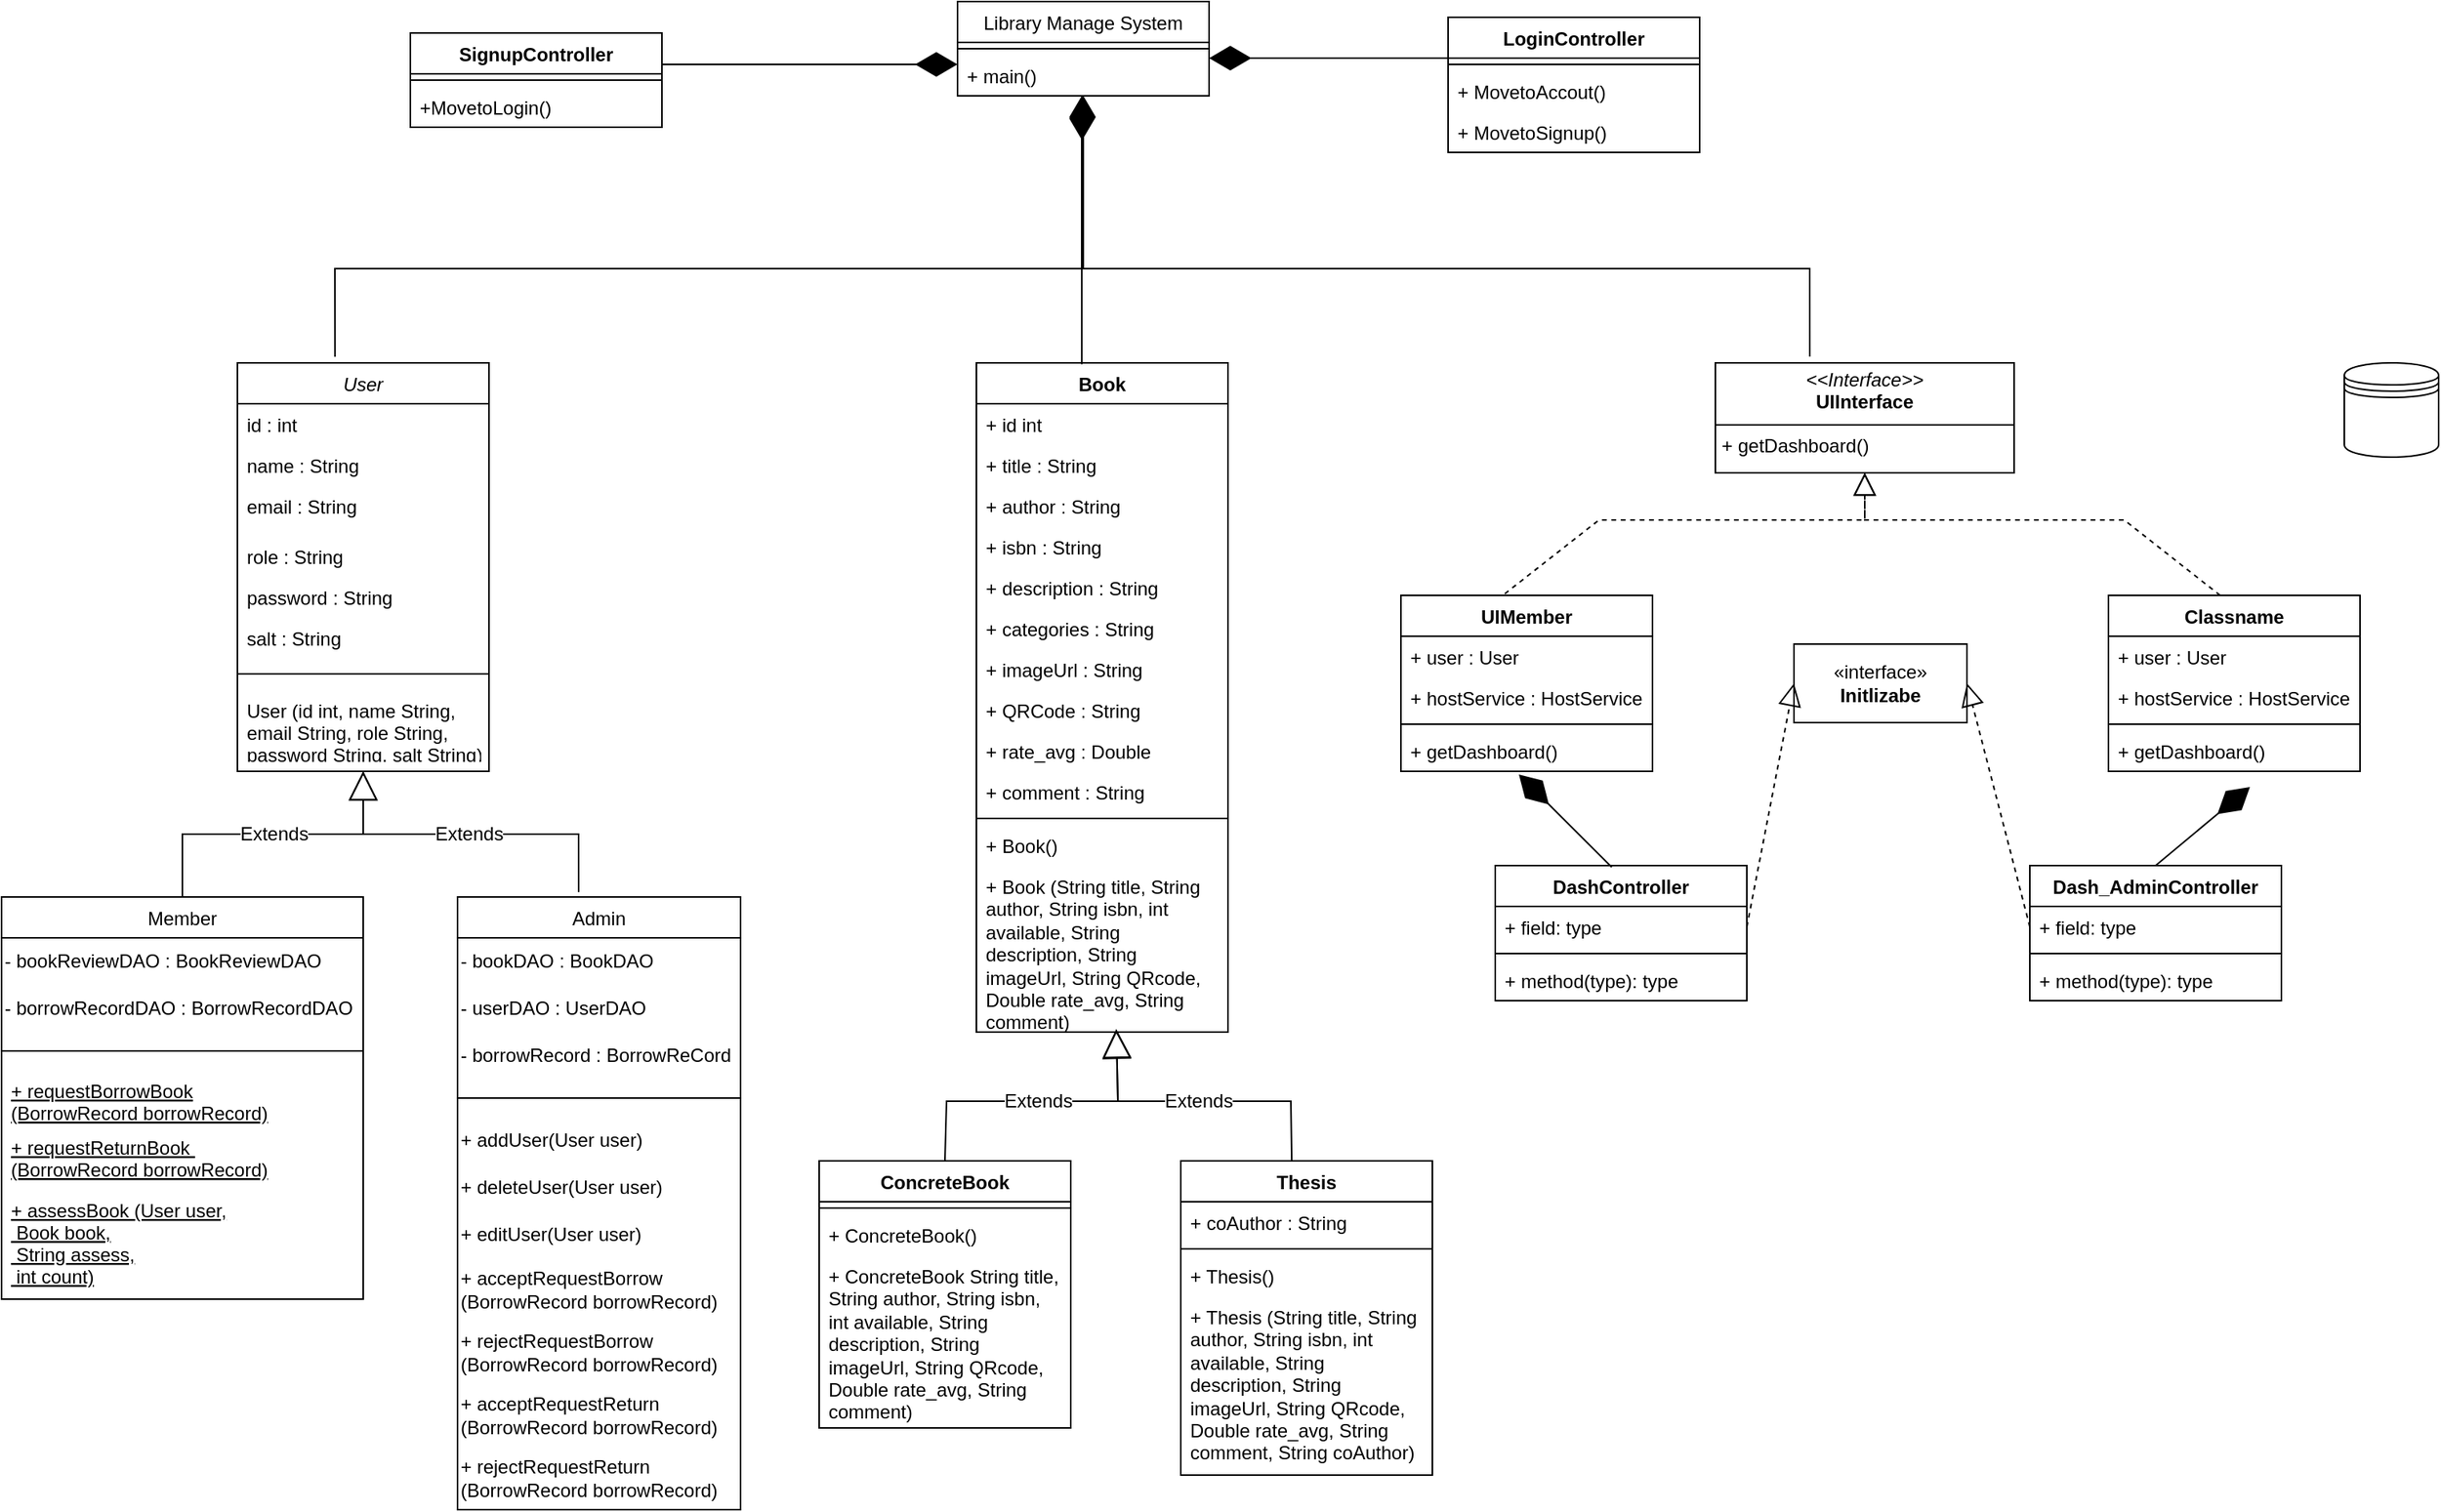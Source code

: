 <mxfile version="25.0.3">
  <diagram id="C5RBs43oDa-KdzZeNtuy" name="Page-1">
    <mxGraphModel dx="2509" dy="1030" grid="1" gridSize="10" guides="1" tooltips="1" connect="1" arrows="1" fold="1" page="1" pageScale="1" pageWidth="827" pageHeight="1169" math="0" shadow="0">
      <root>
        <mxCell id="WIyWlLk6GJQsqaUBKTNV-0" />
        <mxCell id="WIyWlLk6GJQsqaUBKTNV-1" parent="WIyWlLk6GJQsqaUBKTNV-0" />
        <mxCell id="zkfFHV4jXpPFQw0GAbJ--0" value="User" style="swimlane;fontStyle=2;align=center;verticalAlign=top;childLayout=stackLayout;horizontal=1;startSize=26;horizontalStack=0;resizeParent=1;resizeLast=0;collapsible=1;marginBottom=0;rounded=0;shadow=0;strokeWidth=1;" parent="WIyWlLk6GJQsqaUBKTNV-1" vertex="1">
          <mxGeometry x="60" y="340" width="160" height="260" as="geometry">
            <mxRectangle x="220" y="120" width="160" height="26" as="alternateBounds" />
          </mxGeometry>
        </mxCell>
        <mxCell id="zkfFHV4jXpPFQw0GAbJ--1" value="id : int&#xa;&#xa;" style="text;align=left;verticalAlign=top;spacingLeft=4;spacingRight=4;overflow=hidden;rotatable=0;points=[[0,0.5],[1,0.5]];portConstraint=eastwest;" parent="zkfFHV4jXpPFQw0GAbJ--0" vertex="1">
          <mxGeometry y="26" width="160" height="26" as="geometry" />
        </mxCell>
        <mxCell id="zkfFHV4jXpPFQw0GAbJ--2" value="name : String" style="text;align=left;verticalAlign=top;spacingLeft=4;spacingRight=4;overflow=hidden;rotatable=0;points=[[0,0.5],[1,0.5]];portConstraint=eastwest;rounded=0;shadow=0;html=0;" parent="zkfFHV4jXpPFQw0GAbJ--0" vertex="1">
          <mxGeometry y="52" width="160" height="26" as="geometry" />
        </mxCell>
        <mxCell id="zkfFHV4jXpPFQw0GAbJ--3" value="email : String" style="text;align=left;verticalAlign=top;spacingLeft=4;spacingRight=4;overflow=hidden;rotatable=0;points=[[0,0.5],[1,0.5]];portConstraint=eastwest;rounded=0;shadow=0;html=0;" parent="zkfFHV4jXpPFQw0GAbJ--0" vertex="1">
          <mxGeometry y="78" width="160" height="32" as="geometry" />
        </mxCell>
        <mxCell id="9yDtjn6EirdNGOI5Sz85-18" value="role : String" style="text;align=left;verticalAlign=top;spacingLeft=4;spacingRight=4;overflow=hidden;rotatable=0;points=[[0,0.5],[1,0.5]];portConstraint=eastwest;" parent="zkfFHV4jXpPFQw0GAbJ--0" vertex="1">
          <mxGeometry y="110" width="160" height="26" as="geometry" />
        </mxCell>
        <mxCell id="9yDtjn6EirdNGOI5Sz85-19" value="password : String" style="text;align=left;verticalAlign=top;spacingLeft=4;spacingRight=4;overflow=hidden;rotatable=0;points=[[0,0.5],[1,0.5]];portConstraint=eastwest;rounded=0;shadow=0;html=0;" parent="zkfFHV4jXpPFQw0GAbJ--0" vertex="1">
          <mxGeometry y="136" width="160" height="26" as="geometry" />
        </mxCell>
        <mxCell id="9yDtjn6EirdNGOI5Sz85-20" value="salt : String" style="text;align=left;verticalAlign=top;spacingLeft=4;spacingRight=4;overflow=hidden;rotatable=0;points=[[0,0.5],[1,0.5]];portConstraint=eastwest;rounded=0;shadow=0;html=0;" parent="zkfFHV4jXpPFQw0GAbJ--0" vertex="1">
          <mxGeometry y="162" width="160" height="26" as="geometry" />
        </mxCell>
        <mxCell id="9yDtjn6EirdNGOI5Sz85-48" value="" style="line;strokeWidth=1;fillColor=none;align=left;verticalAlign=middle;spacingTop=-1;spacingLeft=3;spacingRight=3;rotatable=0;labelPosition=right;points=[];portConstraint=eastwest;strokeColor=inherit;" parent="zkfFHV4jXpPFQw0GAbJ--0" vertex="1">
          <mxGeometry y="188" width="160" height="20" as="geometry" />
        </mxCell>
        <mxCell id="9yDtjn6EirdNGOI5Sz85-46" value="User (id int, name String, &#xa;email String, role String, &#xa;password String, salt String)" style="text;align=left;verticalAlign=top;spacingLeft=4;spacingRight=4;overflow=hidden;rotatable=0;points=[[0,0.5],[1,0.5]];portConstraint=eastwest;rounded=0;shadow=0;html=0;" parent="zkfFHV4jXpPFQw0GAbJ--0" vertex="1">
          <mxGeometry y="208" width="160" height="42" as="geometry" />
        </mxCell>
        <mxCell id="zkfFHV4jXpPFQw0GAbJ--6" value="Member" style="swimlane;fontStyle=0;align=center;verticalAlign=top;childLayout=stackLayout;horizontal=1;startSize=26;horizontalStack=0;resizeParent=1;resizeLast=0;collapsible=1;marginBottom=0;rounded=0;shadow=0;strokeWidth=1;" parent="WIyWlLk6GJQsqaUBKTNV-1" vertex="1">
          <mxGeometry x="-90" y="680" width="230" height="256" as="geometry">
            <mxRectangle x="130" y="380" width="160" height="26" as="alternateBounds" />
          </mxGeometry>
        </mxCell>
        <mxCell id="9yDtjn6EirdNGOI5Sz85-147" value="- bookReviewDAO : BookReviewDAO" style="text;html=1;align=left;verticalAlign=middle;resizable=0;points=[];autosize=1;strokeColor=none;fillColor=none;fontFamily=Helvetica;fontSize=12;fontColor=default;" parent="zkfFHV4jXpPFQw0GAbJ--6" vertex="1">
          <mxGeometry y="26" width="230" height="30" as="geometry" />
        </mxCell>
        <mxCell id="9yDtjn6EirdNGOI5Sz85-148" value="- borrowRecordDAO : BorrowRecordDAO" style="text;html=1;align=left;verticalAlign=middle;resizable=0;points=[];autosize=1;strokeColor=none;fillColor=none;fontFamily=Helvetica;fontSize=12;fontColor=default;" parent="zkfFHV4jXpPFQw0GAbJ--6" vertex="1">
          <mxGeometry y="56" width="230" height="30" as="geometry" />
        </mxCell>
        <mxCell id="zkfFHV4jXpPFQw0GAbJ--9" value="" style="line;html=1;strokeWidth=1;align=left;verticalAlign=middle;spacingTop=-1;spacingLeft=3;spacingRight=3;rotatable=0;labelPosition=right;points=[];portConstraint=eastwest;" parent="zkfFHV4jXpPFQw0GAbJ--6" vertex="1">
          <mxGeometry y="86" width="230" height="24" as="geometry" />
        </mxCell>
        <mxCell id="zkfFHV4jXpPFQw0GAbJ--10" value="+ requestBorrowBook&#xa;(BorrowRecord borrowRecord)" style="text;align=left;verticalAlign=top;spacingLeft=4;spacingRight=4;overflow=hidden;rotatable=0;points=[[0,0.5],[1,0.5]];portConstraint=eastwest;fontStyle=4" parent="zkfFHV4jXpPFQw0GAbJ--6" vertex="1">
          <mxGeometry y="110" width="230" height="36" as="geometry" />
        </mxCell>
        <mxCell id="9yDtjn6EirdNGOI5Sz85-119" value="+ requestReturnBook &#xa;(BorrowRecord borrowRecord)&#xa;" style="text;align=left;verticalAlign=top;spacingLeft=4;spacingRight=4;overflow=hidden;rotatable=0;points=[[0,0.5],[1,0.5]];portConstraint=eastwest;fontStyle=4" parent="zkfFHV4jXpPFQw0GAbJ--6" vertex="1">
          <mxGeometry y="146" width="230" height="40" as="geometry" />
        </mxCell>
        <mxCell id="9yDtjn6EirdNGOI5Sz85-120" value="+ assessBook (User user,&#xa; Book book,&#xa; String assess,&#xa; int count)&#xa;" style="text;align=left;verticalAlign=top;spacingLeft=4;spacingRight=4;overflow=hidden;rotatable=0;points=[[0,0.5],[1,0.5]];portConstraint=eastwest;fontStyle=4" parent="zkfFHV4jXpPFQw0GAbJ--6" vertex="1">
          <mxGeometry y="186" width="230" height="70" as="geometry" />
        </mxCell>
        <mxCell id="zkfFHV4jXpPFQw0GAbJ--13" value="Admin" style="swimlane;fontStyle=0;align=center;verticalAlign=top;childLayout=stackLayout;horizontal=1;startSize=26;horizontalStack=0;resizeParent=1;resizeLast=0;collapsible=1;marginBottom=0;rounded=0;shadow=0;strokeWidth=1;" parent="WIyWlLk6GJQsqaUBKTNV-1" vertex="1">
          <mxGeometry x="200" y="680" width="180" height="390" as="geometry">
            <mxRectangle x="340" y="380" width="170" height="26" as="alternateBounds" />
          </mxGeometry>
        </mxCell>
        <mxCell id="9yDtjn6EirdNGOI5Sz85-143" value="- bookDAO : BookDAO" style="text;html=1;align=left;verticalAlign=middle;resizable=0;points=[];autosize=1;strokeColor=none;fillColor=none;fontFamily=Helvetica;fontSize=12;fontColor=default;" parent="zkfFHV4jXpPFQw0GAbJ--13" vertex="1">
          <mxGeometry y="26" width="180" height="30" as="geometry" />
        </mxCell>
        <mxCell id="9yDtjn6EirdNGOI5Sz85-144" value="- userDAO : UserDAO" style="text;html=1;align=left;verticalAlign=middle;resizable=0;points=[];autosize=1;strokeColor=none;fillColor=none;fontFamily=Helvetica;fontSize=12;fontColor=default;" parent="zkfFHV4jXpPFQw0GAbJ--13" vertex="1">
          <mxGeometry y="56" width="180" height="30" as="geometry" />
        </mxCell>
        <mxCell id="9yDtjn6EirdNGOI5Sz85-145" value="- borrowRecord : BorrowReCord" style="text;html=1;align=left;verticalAlign=middle;resizable=0;points=[];autosize=1;strokeColor=none;fillColor=none;fontFamily=Helvetica;fontSize=12;fontColor=default;" parent="zkfFHV4jXpPFQw0GAbJ--13" vertex="1">
          <mxGeometry y="86" width="180" height="30" as="geometry" />
        </mxCell>
        <mxCell id="zkfFHV4jXpPFQw0GAbJ--15" value="" style="line;html=1;strokeWidth=1;align=left;verticalAlign=middle;spacingTop=-1;spacingLeft=3;spacingRight=3;rotatable=0;labelPosition=right;points=[];portConstraint=eastwest;" parent="zkfFHV4jXpPFQw0GAbJ--13" vertex="1">
          <mxGeometry y="116" width="180" height="24" as="geometry" />
        </mxCell>
        <mxCell id="9yDtjn6EirdNGOI5Sz85-128" value="+ addUser(User user)" style="text;html=1;align=left;verticalAlign=middle;resizable=0;points=[];autosize=1;strokeColor=none;fillColor=none;fontFamily=Helvetica;fontSize=12;fontColor=default;" parent="zkfFHV4jXpPFQw0GAbJ--13" vertex="1">
          <mxGeometry y="140" width="180" height="30" as="geometry" />
        </mxCell>
        <mxCell id="9yDtjn6EirdNGOI5Sz85-127" value="&lt;div&gt;+ deleteUser(User user)&lt;br&gt;&lt;/div&gt;" style="text;html=1;align=left;verticalAlign=middle;resizable=0;points=[];autosize=1;strokeColor=none;fillColor=none;fontFamily=Helvetica;fontSize=12;fontColor=default;" parent="zkfFHV4jXpPFQw0GAbJ--13" vertex="1">
          <mxGeometry y="170" width="180" height="30" as="geometry" />
        </mxCell>
        <mxCell id="9yDtjn6EirdNGOI5Sz85-129" value="&lt;div&gt;+ editUser(User user)&lt;br&gt;&lt;/div&gt;" style="text;html=1;align=left;verticalAlign=middle;resizable=0;points=[];autosize=1;strokeColor=none;fillColor=none;fontFamily=Helvetica;fontSize=12;fontColor=default;" parent="zkfFHV4jXpPFQw0GAbJ--13" vertex="1">
          <mxGeometry y="200" width="180" height="30" as="geometry" />
        </mxCell>
        <mxCell id="9yDtjn6EirdNGOI5Sz85-122" value="+ acceptRequestBorrow&lt;div&gt;(BorrowRecord borrowRecord)&lt;/div&gt;" style="text;html=1;align=left;verticalAlign=middle;resizable=0;points=[];autosize=1;strokeColor=none;fillColor=none;fontFamily=Helvetica;fontSize=12;fontColor=default;" parent="zkfFHV4jXpPFQw0GAbJ--13" vertex="1">
          <mxGeometry y="230" width="180" height="40" as="geometry" />
        </mxCell>
        <mxCell id="9yDtjn6EirdNGOI5Sz85-124" value="+ rejectRequestBorrow&lt;div&gt;(BorrowRecord borrowRecord)&lt;br&gt;&lt;/div&gt;" style="text;html=1;align=left;verticalAlign=middle;resizable=0;points=[];autosize=1;strokeColor=none;fillColor=none;fontFamily=Helvetica;fontSize=12;fontColor=default;" parent="zkfFHV4jXpPFQw0GAbJ--13" vertex="1">
          <mxGeometry y="270" width="180" height="40" as="geometry" />
        </mxCell>
        <mxCell id="9yDtjn6EirdNGOI5Sz85-125" value="&lt;div&gt;+ acceptRequestReturn&lt;/div&gt;&lt;div&gt;(BorrowRecord borrowRecord)&lt;br&gt;&lt;/div&gt;" style="text;html=1;align=left;verticalAlign=middle;resizable=0;points=[];autosize=1;strokeColor=none;fillColor=none;fontFamily=Helvetica;fontSize=12;fontColor=default;" parent="zkfFHV4jXpPFQw0GAbJ--13" vertex="1">
          <mxGeometry y="310" width="180" height="40" as="geometry" />
        </mxCell>
        <mxCell id="9yDtjn6EirdNGOI5Sz85-126" value="&lt;div&gt;+ rejectRequestReturn&lt;/div&gt;&lt;div&gt;(BorrowRecord borrowRecord)&lt;br&gt;&lt;/div&gt;" style="text;html=1;align=left;verticalAlign=middle;resizable=0;points=[];autosize=1;strokeColor=none;fillColor=none;fontFamily=Helvetica;fontSize=12;fontColor=default;" parent="zkfFHV4jXpPFQw0GAbJ--13" vertex="1">
          <mxGeometry y="350" width="180" height="40" as="geometry" />
        </mxCell>
        <mxCell id="zkfFHV4jXpPFQw0GAbJ--17" value="Library Manage System" style="swimlane;fontStyle=0;align=center;verticalAlign=top;childLayout=stackLayout;horizontal=1;startSize=26;horizontalStack=0;resizeParent=1;resizeLast=0;collapsible=1;marginBottom=0;rounded=0;shadow=0;strokeWidth=1;" parent="WIyWlLk6GJQsqaUBKTNV-1" vertex="1">
          <mxGeometry x="518" y="110" width="160" height="60" as="geometry">
            <mxRectangle x="550" y="140" width="160" height="26" as="alternateBounds" />
          </mxGeometry>
        </mxCell>
        <mxCell id="zkfFHV4jXpPFQw0GAbJ--23" value="" style="line;html=1;strokeWidth=1;align=left;verticalAlign=middle;spacingTop=-1;spacingLeft=3;spacingRight=3;rotatable=0;labelPosition=right;points=[];portConstraint=eastwest;" parent="zkfFHV4jXpPFQw0GAbJ--17" vertex="1">
          <mxGeometry y="26" width="160" height="8" as="geometry" />
        </mxCell>
        <mxCell id="zkfFHV4jXpPFQw0GAbJ--24" value="+ main()" style="text;align=left;verticalAlign=top;spacingLeft=4;spacingRight=4;overflow=hidden;rotatable=0;points=[[0,0.5],[1,0.5]];portConstraint=eastwest;" parent="zkfFHV4jXpPFQw0GAbJ--17" vertex="1">
          <mxGeometry y="34" width="160" height="26" as="geometry" />
        </mxCell>
        <mxCell id="9yDtjn6EirdNGOI5Sz85-29" value="" style="endArrow=diamondThin;endFill=1;endSize=24;html=1;rounded=0;" parent="WIyWlLk6GJQsqaUBKTNV-1" edge="1">
          <mxGeometry width="160" relative="1" as="geometry">
            <mxPoint x="330" y="150" as="sourcePoint" />
            <mxPoint x="518" y="150" as="targetPoint" />
            <Array as="points">
              <mxPoint x="330" y="150" />
            </Array>
          </mxGeometry>
        </mxCell>
        <mxCell id="9yDtjn6EirdNGOI5Sz85-30" value="LoginController" style="swimlane;fontStyle=1;align=center;verticalAlign=top;childLayout=stackLayout;horizontal=1;startSize=26;horizontalStack=0;resizeParent=1;resizeParentMax=0;resizeLast=0;collapsible=1;marginBottom=0;whiteSpace=wrap;html=1;" parent="WIyWlLk6GJQsqaUBKTNV-1" vertex="1">
          <mxGeometry x="830" y="120" width="160" height="86" as="geometry" />
        </mxCell>
        <mxCell id="9yDtjn6EirdNGOI5Sz85-32" value="" style="line;strokeWidth=1;fillColor=none;align=left;verticalAlign=middle;spacingTop=-1;spacingLeft=3;spacingRight=3;rotatable=0;labelPosition=right;points=[];portConstraint=eastwest;strokeColor=inherit;" parent="9yDtjn6EirdNGOI5Sz85-30" vertex="1">
          <mxGeometry y="26" width="160" height="8" as="geometry" />
        </mxCell>
        <mxCell id="9yDtjn6EirdNGOI5Sz85-33" value="+ MovetoAccout()" style="text;strokeColor=none;fillColor=none;align=left;verticalAlign=top;spacingLeft=4;spacingRight=4;overflow=hidden;rotatable=0;points=[[0,0.5],[1,0.5]];portConstraint=eastwest;whiteSpace=wrap;html=1;" parent="9yDtjn6EirdNGOI5Sz85-30" vertex="1">
          <mxGeometry y="34" width="160" height="26" as="geometry" />
        </mxCell>
        <mxCell id="9yDtjn6EirdNGOI5Sz85-36" value="+ MovetoSignup()" style="text;strokeColor=none;fillColor=none;align=left;verticalAlign=top;spacingLeft=4;spacingRight=4;overflow=hidden;rotatable=0;points=[[0,0.5],[1,0.5]];portConstraint=eastwest;whiteSpace=wrap;html=1;" parent="9yDtjn6EirdNGOI5Sz85-30" vertex="1">
          <mxGeometry y="60" width="160" height="26" as="geometry" />
        </mxCell>
        <mxCell id="9yDtjn6EirdNGOI5Sz85-37" value="" style="endArrow=diamondThin;endFill=1;endSize=24;html=1;rounded=0;" parent="WIyWlLk6GJQsqaUBKTNV-1" edge="1">
          <mxGeometry width="160" relative="1" as="geometry">
            <mxPoint x="830" y="146" as="sourcePoint" />
            <mxPoint x="678" y="146" as="targetPoint" />
            <Array as="points" />
          </mxGeometry>
        </mxCell>
        <mxCell id="9yDtjn6EirdNGOI5Sz85-39" value="SignupController" style="swimlane;fontStyle=1;align=center;verticalAlign=top;childLayout=stackLayout;horizontal=1;startSize=26;horizontalStack=0;resizeParent=1;resizeParentMax=0;resizeLast=0;collapsible=1;marginBottom=0;whiteSpace=wrap;html=1;" parent="WIyWlLk6GJQsqaUBKTNV-1" vertex="1">
          <mxGeometry x="170" y="130" width="160" height="60" as="geometry" />
        </mxCell>
        <mxCell id="9yDtjn6EirdNGOI5Sz85-41" value="" style="line;strokeWidth=1;fillColor=none;align=left;verticalAlign=middle;spacingTop=-1;spacingLeft=3;spacingRight=3;rotatable=0;labelPosition=right;points=[];portConstraint=eastwest;strokeColor=inherit;" parent="9yDtjn6EirdNGOI5Sz85-39" vertex="1">
          <mxGeometry y="26" width="160" height="8" as="geometry" />
        </mxCell>
        <mxCell id="9yDtjn6EirdNGOI5Sz85-42" value="+MovetoLogin()" style="text;strokeColor=none;fillColor=none;align=left;verticalAlign=top;spacingLeft=4;spacingRight=4;overflow=hidden;rotatable=0;points=[[0,0.5],[1,0.5]];portConstraint=eastwest;whiteSpace=wrap;html=1;" parent="9yDtjn6EirdNGOI5Sz85-39" vertex="1">
          <mxGeometry y="34" width="160" height="26" as="geometry" />
        </mxCell>
        <mxCell id="9yDtjn6EirdNGOI5Sz85-51" value="Book" style="swimlane;fontStyle=1;align=center;verticalAlign=top;childLayout=stackLayout;horizontal=1;startSize=26;horizontalStack=0;resizeParent=1;resizeParentMax=0;resizeLast=0;collapsible=1;marginBottom=0;whiteSpace=wrap;html=1;" parent="WIyWlLk6GJQsqaUBKTNV-1" vertex="1">
          <mxGeometry x="530" y="340" width="160" height="426" as="geometry">
            <mxRectangle x="520" y="340" width="70" height="30" as="alternateBounds" />
          </mxGeometry>
        </mxCell>
        <mxCell id="9yDtjn6EirdNGOI5Sz85-65" value="+ id int" style="text;strokeColor=none;fillColor=none;align=left;verticalAlign=top;spacingLeft=4;spacingRight=4;overflow=hidden;rotatable=0;points=[[0,0.5],[1,0.5]];portConstraint=eastwest;whiteSpace=wrap;html=1;" parent="9yDtjn6EirdNGOI5Sz85-51" vertex="1">
          <mxGeometry y="26" width="160" height="26" as="geometry" />
        </mxCell>
        <mxCell id="9yDtjn6EirdNGOI5Sz85-52" value="+ title : String" style="text;strokeColor=none;fillColor=none;align=left;verticalAlign=top;spacingLeft=4;spacingRight=4;overflow=hidden;rotatable=0;points=[[0,0.5],[1,0.5]];portConstraint=eastwest;whiteSpace=wrap;html=1;" parent="9yDtjn6EirdNGOI5Sz85-51" vertex="1">
          <mxGeometry y="52" width="160" height="26" as="geometry" />
        </mxCell>
        <mxCell id="9yDtjn6EirdNGOI5Sz85-66" value="+ author : String&amp;nbsp;" style="text;strokeColor=none;fillColor=none;align=left;verticalAlign=top;spacingLeft=4;spacingRight=4;overflow=hidden;rotatable=0;points=[[0,0.5],[1,0.5]];portConstraint=eastwest;whiteSpace=wrap;html=1;" parent="9yDtjn6EirdNGOI5Sz85-51" vertex="1">
          <mxGeometry y="78" width="160" height="26" as="geometry" />
        </mxCell>
        <mxCell id="9yDtjn6EirdNGOI5Sz85-69" value="+ isbn : String" style="text;strokeColor=none;fillColor=none;align=left;verticalAlign=top;spacingLeft=4;spacingRight=4;overflow=hidden;rotatable=0;points=[[0,0.5],[1,0.5]];portConstraint=eastwest;whiteSpace=wrap;html=1;" parent="9yDtjn6EirdNGOI5Sz85-51" vertex="1">
          <mxGeometry y="104" width="160" height="26" as="geometry" />
        </mxCell>
        <mxCell id="9yDtjn6EirdNGOI5Sz85-70" value="+ description : String" style="text;strokeColor=none;fillColor=none;align=left;verticalAlign=top;spacingLeft=4;spacingRight=4;overflow=hidden;rotatable=0;points=[[0,0.5],[1,0.5]];portConstraint=eastwest;whiteSpace=wrap;html=1;" parent="9yDtjn6EirdNGOI5Sz85-51" vertex="1">
          <mxGeometry y="130" width="160" height="26" as="geometry" />
        </mxCell>
        <mxCell id="9yDtjn6EirdNGOI5Sz85-73" value="+ categories : String" style="text;strokeColor=none;fillColor=none;align=left;verticalAlign=top;spacingLeft=4;spacingRight=4;overflow=hidden;rotatable=0;points=[[0,0.5],[1,0.5]];portConstraint=eastwest;whiteSpace=wrap;html=1;" parent="9yDtjn6EirdNGOI5Sz85-51" vertex="1">
          <mxGeometry y="156" width="160" height="26" as="geometry" />
        </mxCell>
        <mxCell id="9yDtjn6EirdNGOI5Sz85-74" value="+ imageUrl : String" style="text;strokeColor=none;fillColor=none;align=left;verticalAlign=top;spacingLeft=4;spacingRight=4;overflow=hidden;rotatable=0;points=[[0,0.5],[1,0.5]];portConstraint=eastwest;whiteSpace=wrap;html=1;" parent="9yDtjn6EirdNGOI5Sz85-51" vertex="1">
          <mxGeometry y="182" width="160" height="26" as="geometry" />
        </mxCell>
        <mxCell id="9yDtjn6EirdNGOI5Sz85-72" value="+ QRCode : String" style="text;strokeColor=none;fillColor=none;align=left;verticalAlign=top;spacingLeft=4;spacingRight=4;overflow=hidden;rotatable=0;points=[[0,0.5],[1,0.5]];portConstraint=eastwest;whiteSpace=wrap;html=1;" parent="9yDtjn6EirdNGOI5Sz85-51" vertex="1">
          <mxGeometry y="208" width="160" height="26" as="geometry" />
        </mxCell>
        <mxCell id="9yDtjn6EirdNGOI5Sz85-76" value="+ rate_avg : Double" style="text;strokeColor=none;fillColor=none;align=left;verticalAlign=top;spacingLeft=4;spacingRight=4;overflow=hidden;rotatable=0;points=[[0,0.5],[1,0.5]];portConstraint=eastwest;whiteSpace=wrap;html=1;" parent="9yDtjn6EirdNGOI5Sz85-51" vertex="1">
          <mxGeometry y="234" width="160" height="26" as="geometry" />
        </mxCell>
        <mxCell id="9yDtjn6EirdNGOI5Sz85-77" value="+ comment : String" style="text;strokeColor=none;fillColor=none;align=left;verticalAlign=top;spacingLeft=4;spacingRight=4;overflow=hidden;rotatable=0;points=[[0,0.5],[1,0.5]];portConstraint=eastwest;whiteSpace=wrap;html=1;" parent="9yDtjn6EirdNGOI5Sz85-51" vertex="1">
          <mxGeometry y="260" width="160" height="26" as="geometry" />
        </mxCell>
        <mxCell id="9yDtjn6EirdNGOI5Sz85-53" value="" style="line;strokeWidth=1;fillColor=none;align=left;verticalAlign=middle;spacingTop=-1;spacingLeft=3;spacingRight=3;rotatable=0;labelPosition=right;points=[];portConstraint=eastwest;strokeColor=inherit;" parent="9yDtjn6EirdNGOI5Sz85-51" vertex="1">
          <mxGeometry y="286" width="160" height="8" as="geometry" />
        </mxCell>
        <mxCell id="9yDtjn6EirdNGOI5Sz85-86" value="+ Book()" style="text;strokeColor=none;fillColor=none;align=left;verticalAlign=top;spacingLeft=4;spacingRight=4;overflow=hidden;rotatable=0;points=[[0,0.5],[1,0.5]];portConstraint=eastwest;whiteSpace=wrap;html=1;" parent="9yDtjn6EirdNGOI5Sz85-51" vertex="1">
          <mxGeometry y="294" width="160" height="26" as="geometry" />
        </mxCell>
        <mxCell id="9yDtjn6EirdNGOI5Sz85-54" value="+ Book (String title, String author, String isbn, int available, String description, String imageUrl, String QRcode, Double rate_avg, String comment)" style="text;strokeColor=none;fillColor=none;align=left;verticalAlign=top;spacingLeft=4;spacingRight=4;overflow=hidden;rotatable=0;points=[[0,0.5],[1,0.5]];portConstraint=eastwest;whiteSpace=wrap;html=1;" parent="9yDtjn6EirdNGOI5Sz85-51" vertex="1">
          <mxGeometry y="320" width="160" height="106" as="geometry" />
        </mxCell>
        <mxCell id="9yDtjn6EirdNGOI5Sz85-78" value="ConcreteBook" style="swimlane;fontStyle=1;align=center;verticalAlign=top;childLayout=stackLayout;horizontal=1;startSize=26;horizontalStack=0;resizeParent=1;resizeParentMax=0;resizeLast=0;collapsible=1;marginBottom=0;whiteSpace=wrap;html=1;spacingLeft=4;spacingRight=4;fontFamily=Helvetica;fontSize=12;fontColor=default;fillColor=none;gradientColor=none;" parent="WIyWlLk6GJQsqaUBKTNV-1" vertex="1">
          <mxGeometry x="430" y="848" width="160" height="170" as="geometry" />
        </mxCell>
        <mxCell id="9yDtjn6EirdNGOI5Sz85-80" value="" style="line;strokeWidth=1;fillColor=none;align=left;verticalAlign=middle;spacingTop=-1;spacingLeft=3;spacingRight=3;rotatable=0;labelPosition=right;points=[];portConstraint=eastwest;strokeColor=inherit;fontFamily=Helvetica;fontSize=12;fontColor=default;" parent="9yDtjn6EirdNGOI5Sz85-78" vertex="1">
          <mxGeometry y="26" width="160" height="8" as="geometry" />
        </mxCell>
        <mxCell id="9yDtjn6EirdNGOI5Sz85-81" value="+ ConcreteBook()" style="text;strokeColor=none;fillColor=none;align=left;verticalAlign=top;spacingLeft=4;spacingRight=4;overflow=hidden;rotatable=0;points=[[0,0.5],[1,0.5]];portConstraint=eastwest;whiteSpace=wrap;html=1;fontFamily=Helvetica;fontSize=12;fontColor=default;" parent="9yDtjn6EirdNGOI5Sz85-78" vertex="1">
          <mxGeometry y="34" width="160" height="26" as="geometry" />
        </mxCell>
        <mxCell id="9yDtjn6EirdNGOI5Sz85-87" value="+ ConcreteBook String title, String author, String isbn, int available, String description, String imageUrl, String QRcode, Double rate_avg, String comment)" style="text;strokeColor=none;fillColor=none;align=left;verticalAlign=top;spacingLeft=4;spacingRight=4;overflow=hidden;rotatable=0;points=[[0,0.5],[1,0.5]];portConstraint=eastwest;whiteSpace=wrap;html=1;fontFamily=Helvetica;fontSize=12;fontColor=default;" parent="9yDtjn6EirdNGOI5Sz85-78" vertex="1">
          <mxGeometry y="60" width="160" height="110" as="geometry" />
        </mxCell>
        <mxCell id="9yDtjn6EirdNGOI5Sz85-82" value="Thesis" style="swimlane;fontStyle=1;align=center;verticalAlign=top;childLayout=stackLayout;horizontal=1;startSize=26;horizontalStack=0;resizeParent=1;resizeParentMax=0;resizeLast=0;collapsible=1;marginBottom=0;whiteSpace=wrap;html=1;spacingLeft=4;spacingRight=4;fontFamily=Helvetica;fontSize=12;fontColor=default;fillColor=none;gradientColor=none;" parent="WIyWlLk6GJQsqaUBKTNV-1" vertex="1">
          <mxGeometry x="660" y="848" width="160" height="200" as="geometry" />
        </mxCell>
        <mxCell id="9yDtjn6EirdNGOI5Sz85-83" value="+ coAuthor : String" style="text;strokeColor=none;fillColor=none;align=left;verticalAlign=top;spacingLeft=4;spacingRight=4;overflow=hidden;rotatable=0;points=[[0,0.5],[1,0.5]];portConstraint=eastwest;whiteSpace=wrap;html=1;fontFamily=Helvetica;fontSize=12;fontColor=default;" parent="9yDtjn6EirdNGOI5Sz85-82" vertex="1">
          <mxGeometry y="26" width="160" height="26" as="geometry" />
        </mxCell>
        <mxCell id="9yDtjn6EirdNGOI5Sz85-84" value="" style="line;strokeWidth=1;fillColor=none;align=left;verticalAlign=middle;spacingTop=-1;spacingLeft=3;spacingRight=3;rotatable=0;labelPosition=right;points=[];portConstraint=eastwest;strokeColor=inherit;fontFamily=Helvetica;fontSize=12;fontColor=default;" parent="9yDtjn6EirdNGOI5Sz85-82" vertex="1">
          <mxGeometry y="52" width="160" height="8" as="geometry" />
        </mxCell>
        <mxCell id="9yDtjn6EirdNGOI5Sz85-85" value="+ Thesis()" style="text;strokeColor=none;fillColor=none;align=left;verticalAlign=top;spacingLeft=4;spacingRight=4;overflow=hidden;rotatable=0;points=[[0,0.5],[1,0.5]];portConstraint=eastwest;whiteSpace=wrap;html=1;fontFamily=Helvetica;fontSize=12;fontColor=default;" parent="9yDtjn6EirdNGOI5Sz85-82" vertex="1">
          <mxGeometry y="60" width="160" height="26" as="geometry" />
        </mxCell>
        <mxCell id="9yDtjn6EirdNGOI5Sz85-88" value="+ Thesis (String title, String author, String isbn, int available, String description, String imageUrl, String QRcode, Double rate_avg, String comment, String coAuthor)" style="text;strokeColor=none;fillColor=none;align=left;verticalAlign=top;spacingLeft=4;spacingRight=4;overflow=hidden;rotatable=0;points=[[0,0.5],[1,0.5]];portConstraint=eastwest;whiteSpace=wrap;html=1;fontFamily=Helvetica;fontSize=12;fontColor=default;" parent="9yDtjn6EirdNGOI5Sz85-82" vertex="1">
          <mxGeometry y="86" width="160" height="114" as="geometry" />
        </mxCell>
        <mxCell id="9yDtjn6EirdNGOI5Sz85-90" value="" style="shape=datastore;whiteSpace=wrap;html=1;align=left;verticalAlign=top;spacingLeft=4;spacingRight=4;fontFamily=Helvetica;fontSize=12;fontColor=default;fillColor=none;gradientColor=none;" parent="WIyWlLk6GJQsqaUBKTNV-1" vertex="1">
          <mxGeometry x="1400" y="340" width="60" height="60" as="geometry" />
        </mxCell>
        <mxCell id="9yDtjn6EirdNGOI5Sz85-92" value="&lt;p style=&quot;margin:0px;margin-top:4px;text-align:center;&quot;&gt;&lt;i&gt;&amp;lt;&amp;lt;Interface&amp;gt;&amp;gt;&lt;/i&gt;&lt;br&gt;&lt;b&gt;UIInterface&lt;/b&gt;&lt;/p&gt;&lt;hr size=&quot;1&quot; style=&quot;border-style:solid;&quot;&gt;&lt;p style=&quot;margin:0px;margin-left:4px;&quot;&gt;&lt;/p&gt;&lt;p style=&quot;margin:0px;margin-left:4px;&quot;&gt;+ getDashboard()&lt;/p&gt;" style="verticalAlign=top;align=left;overflow=fill;html=1;whiteSpace=wrap;spacingLeft=4;spacingRight=4;fontFamily=Helvetica;fontSize=12;fontColor=default;fillColor=none;gradientColor=none;" parent="WIyWlLk6GJQsqaUBKTNV-1" vertex="1">
          <mxGeometry x="1000" y="340" width="190" height="70" as="geometry" />
        </mxCell>
        <mxCell id="9yDtjn6EirdNGOI5Sz85-93" style="edgeStyle=orthogonalEdgeStyle;rounded=0;orthogonalLoop=1;jettySize=auto;html=1;exitX=0.5;exitY=1;exitDx=0;exitDy=0;fontFamily=Helvetica;fontSize=12;fontColor=default;" parent="WIyWlLk6GJQsqaUBKTNV-1" source="9yDtjn6EirdNGOI5Sz85-92" target="9yDtjn6EirdNGOI5Sz85-92" edge="1">
          <mxGeometry relative="1" as="geometry" />
        </mxCell>
        <mxCell id="9yDtjn6EirdNGOI5Sz85-96" value="UIMember" style="swimlane;fontStyle=1;align=center;verticalAlign=top;childLayout=stackLayout;horizontal=1;startSize=26;horizontalStack=0;resizeParent=1;resizeParentMax=0;resizeLast=0;collapsible=1;marginBottom=0;whiteSpace=wrap;html=1;spacingLeft=4;spacingRight=4;fontFamily=Helvetica;fontSize=12;fontColor=default;fillColor=none;gradientColor=none;" parent="WIyWlLk6GJQsqaUBKTNV-1" vertex="1">
          <mxGeometry x="800" y="488" width="160" height="112" as="geometry" />
        </mxCell>
        <mxCell id="9yDtjn6EirdNGOI5Sz85-97" value="+ user : User" style="text;strokeColor=none;fillColor=none;align=left;verticalAlign=top;spacingLeft=4;spacingRight=4;overflow=hidden;rotatable=0;points=[[0,0.5],[1,0.5]];portConstraint=eastwest;whiteSpace=wrap;html=1;fontFamily=Helvetica;fontSize=12;fontColor=default;" parent="9yDtjn6EirdNGOI5Sz85-96" vertex="1">
          <mxGeometry y="26" width="160" height="26" as="geometry" />
        </mxCell>
        <mxCell id="9yDtjn6EirdNGOI5Sz85-105" value="+ hostService : HostService" style="text;strokeColor=none;fillColor=none;align=left;verticalAlign=top;spacingLeft=4;spacingRight=4;overflow=hidden;rotatable=0;points=[[0,0.5],[1,0.5]];portConstraint=eastwest;whiteSpace=wrap;html=1;fontFamily=Helvetica;fontSize=12;fontColor=default;" parent="9yDtjn6EirdNGOI5Sz85-96" vertex="1">
          <mxGeometry y="52" width="160" height="26" as="geometry" />
        </mxCell>
        <mxCell id="9yDtjn6EirdNGOI5Sz85-98" value="" style="line;strokeWidth=1;fillColor=none;align=left;verticalAlign=middle;spacingTop=-1;spacingLeft=3;spacingRight=3;rotatable=0;labelPosition=right;points=[];portConstraint=eastwest;strokeColor=inherit;fontFamily=Helvetica;fontSize=12;fontColor=default;" parent="9yDtjn6EirdNGOI5Sz85-96" vertex="1">
          <mxGeometry y="78" width="160" height="8" as="geometry" />
        </mxCell>
        <mxCell id="9yDtjn6EirdNGOI5Sz85-99" value="+ getDashboard()" style="text;strokeColor=none;fillColor=none;align=left;verticalAlign=top;spacingLeft=4;spacingRight=4;overflow=hidden;rotatable=0;points=[[0,0.5],[1,0.5]];portConstraint=eastwest;whiteSpace=wrap;html=1;fontFamily=Helvetica;fontSize=12;fontColor=default;" parent="9yDtjn6EirdNGOI5Sz85-96" vertex="1">
          <mxGeometry y="86" width="160" height="26" as="geometry" />
        </mxCell>
        <mxCell id="9yDtjn6EirdNGOI5Sz85-101" value="Classname" style="swimlane;fontStyle=1;align=center;verticalAlign=top;childLayout=stackLayout;horizontal=1;startSize=26;horizontalStack=0;resizeParent=1;resizeParentMax=0;resizeLast=0;collapsible=1;marginBottom=0;whiteSpace=wrap;html=1;spacingLeft=4;spacingRight=4;fontFamily=Helvetica;fontSize=12;fontColor=default;fillColor=none;gradientColor=none;" parent="WIyWlLk6GJQsqaUBKTNV-1" vertex="1">
          <mxGeometry x="1250" y="488" width="160" height="112" as="geometry" />
        </mxCell>
        <mxCell id="9yDtjn6EirdNGOI5Sz85-102" value="+ user : User" style="text;strokeColor=none;fillColor=none;align=left;verticalAlign=top;spacingLeft=4;spacingRight=4;overflow=hidden;rotatable=0;points=[[0,0.5],[1,0.5]];portConstraint=eastwest;whiteSpace=wrap;html=1;fontFamily=Helvetica;fontSize=12;fontColor=default;" parent="9yDtjn6EirdNGOI5Sz85-101" vertex="1">
          <mxGeometry y="26" width="160" height="26" as="geometry" />
        </mxCell>
        <mxCell id="9yDtjn6EirdNGOI5Sz85-106" value="+ hostService : HostService" style="text;strokeColor=none;fillColor=none;align=left;verticalAlign=top;spacingLeft=4;spacingRight=4;overflow=hidden;rotatable=0;points=[[0,0.5],[1,0.5]];portConstraint=eastwest;whiteSpace=wrap;html=1;fontFamily=Helvetica;fontSize=12;fontColor=default;" parent="9yDtjn6EirdNGOI5Sz85-101" vertex="1">
          <mxGeometry y="52" width="160" height="26" as="geometry" />
        </mxCell>
        <mxCell id="9yDtjn6EirdNGOI5Sz85-103" value="" style="line;strokeWidth=1;fillColor=none;align=left;verticalAlign=middle;spacingTop=-1;spacingLeft=3;spacingRight=3;rotatable=0;labelPosition=right;points=[];portConstraint=eastwest;strokeColor=inherit;fontFamily=Helvetica;fontSize=12;fontColor=default;" parent="9yDtjn6EirdNGOI5Sz85-101" vertex="1">
          <mxGeometry y="78" width="160" height="8" as="geometry" />
        </mxCell>
        <mxCell id="9yDtjn6EirdNGOI5Sz85-104" value="+ getDashboard()" style="text;strokeColor=none;fillColor=none;align=left;verticalAlign=top;spacingLeft=4;spacingRight=4;overflow=hidden;rotatable=0;points=[[0,0.5],[1,0.5]];portConstraint=eastwest;whiteSpace=wrap;html=1;fontFamily=Helvetica;fontSize=12;fontColor=default;" parent="9yDtjn6EirdNGOI5Sz85-101" vertex="1">
          <mxGeometry y="86" width="160" height="26" as="geometry" />
        </mxCell>
        <mxCell id="9yDtjn6EirdNGOI5Sz85-108" value="DashController" style="swimlane;fontStyle=1;align=center;verticalAlign=top;childLayout=stackLayout;horizontal=1;startSize=26;horizontalStack=0;resizeParent=1;resizeParentMax=0;resizeLast=0;collapsible=1;marginBottom=0;whiteSpace=wrap;html=1;spacingLeft=4;spacingRight=4;fontFamily=Helvetica;fontSize=12;fontColor=default;fillColor=none;gradientColor=none;" parent="WIyWlLk6GJQsqaUBKTNV-1" vertex="1">
          <mxGeometry x="860" y="660" width="160" height="86" as="geometry" />
        </mxCell>
        <mxCell id="9yDtjn6EirdNGOI5Sz85-109" value="+ field: type" style="text;strokeColor=none;fillColor=none;align=left;verticalAlign=top;spacingLeft=4;spacingRight=4;overflow=hidden;rotatable=0;points=[[0,0.5],[1,0.5]];portConstraint=eastwest;whiteSpace=wrap;html=1;fontFamily=Helvetica;fontSize=12;fontColor=default;" parent="9yDtjn6EirdNGOI5Sz85-108" vertex="1">
          <mxGeometry y="26" width="160" height="26" as="geometry" />
        </mxCell>
        <mxCell id="9yDtjn6EirdNGOI5Sz85-110" value="" style="line;strokeWidth=1;fillColor=none;align=left;verticalAlign=middle;spacingTop=-1;spacingLeft=3;spacingRight=3;rotatable=0;labelPosition=right;points=[];portConstraint=eastwest;strokeColor=inherit;fontFamily=Helvetica;fontSize=12;fontColor=default;" parent="9yDtjn6EirdNGOI5Sz85-108" vertex="1">
          <mxGeometry y="52" width="160" height="8" as="geometry" />
        </mxCell>
        <mxCell id="9yDtjn6EirdNGOI5Sz85-111" value="+ method(type): type" style="text;strokeColor=none;fillColor=none;align=left;verticalAlign=top;spacingLeft=4;spacingRight=4;overflow=hidden;rotatable=0;points=[[0,0.5],[1,0.5]];portConstraint=eastwest;whiteSpace=wrap;html=1;fontFamily=Helvetica;fontSize=12;fontColor=default;" parent="9yDtjn6EirdNGOI5Sz85-108" vertex="1">
          <mxGeometry y="60" width="160" height="26" as="geometry" />
        </mxCell>
        <mxCell id="9yDtjn6EirdNGOI5Sz85-112" value="Dash_AdminController" style="swimlane;fontStyle=1;align=center;verticalAlign=top;childLayout=stackLayout;horizontal=1;startSize=26;horizontalStack=0;resizeParent=1;resizeParentMax=0;resizeLast=0;collapsible=1;marginBottom=0;whiteSpace=wrap;html=1;spacingLeft=4;spacingRight=4;fontFamily=Helvetica;fontSize=12;fontColor=default;fillColor=none;gradientColor=none;" parent="WIyWlLk6GJQsqaUBKTNV-1" vertex="1">
          <mxGeometry x="1200" y="660" width="160" height="86" as="geometry" />
        </mxCell>
        <mxCell id="9yDtjn6EirdNGOI5Sz85-113" value="+ field: type" style="text;strokeColor=none;fillColor=none;align=left;verticalAlign=top;spacingLeft=4;spacingRight=4;overflow=hidden;rotatable=0;points=[[0,0.5],[1,0.5]];portConstraint=eastwest;whiteSpace=wrap;html=1;fontFamily=Helvetica;fontSize=12;fontColor=default;" parent="9yDtjn6EirdNGOI5Sz85-112" vertex="1">
          <mxGeometry y="26" width="160" height="26" as="geometry" />
        </mxCell>
        <mxCell id="9yDtjn6EirdNGOI5Sz85-114" value="" style="line;strokeWidth=1;fillColor=none;align=left;verticalAlign=middle;spacingTop=-1;spacingLeft=3;spacingRight=3;rotatable=0;labelPosition=right;points=[];portConstraint=eastwest;strokeColor=inherit;fontFamily=Helvetica;fontSize=12;fontColor=default;" parent="9yDtjn6EirdNGOI5Sz85-112" vertex="1">
          <mxGeometry y="52" width="160" height="8" as="geometry" />
        </mxCell>
        <mxCell id="9yDtjn6EirdNGOI5Sz85-115" value="+ method(type): type" style="text;strokeColor=none;fillColor=none;align=left;verticalAlign=top;spacingLeft=4;spacingRight=4;overflow=hidden;rotatable=0;points=[[0,0.5],[1,0.5]];portConstraint=eastwest;whiteSpace=wrap;html=1;fontFamily=Helvetica;fontSize=12;fontColor=default;" parent="9yDtjn6EirdNGOI5Sz85-112" vertex="1">
          <mxGeometry y="60" width="160" height="26" as="geometry" />
        </mxCell>
        <mxCell id="9yDtjn6EirdNGOI5Sz85-158" value="Extends" style="endArrow=block;endSize=16;endFill=0;html=1;rounded=0;fontFamily=Helvetica;fontSize=12;fontColor=default;exitX=0.5;exitY=0;exitDx=0;exitDy=0;entryX=0.5;entryY=1;entryDx=0;entryDy=0;" parent="WIyWlLk6GJQsqaUBKTNV-1" source="zkfFHV4jXpPFQw0GAbJ--6" target="zkfFHV4jXpPFQw0GAbJ--0" edge="1">
          <mxGeometry width="160" relative="1" as="geometry">
            <mxPoint x="-50" y="650" as="sourcePoint" />
            <mxPoint x="235" y="620" as="targetPoint" />
            <Array as="points">
              <mxPoint x="25" y="640" />
              <mxPoint x="140" y="640" />
            </Array>
          </mxGeometry>
        </mxCell>
        <mxCell id="9yDtjn6EirdNGOI5Sz85-159" value="Extends" style="endArrow=block;endSize=16;endFill=0;html=1;rounded=0;fontFamily=Helvetica;fontSize=12;fontColor=default;exitX=0.428;exitY=-0.008;exitDx=0;exitDy=0;exitPerimeter=0;" parent="WIyWlLk6GJQsqaUBKTNV-1" source="zkfFHV4jXpPFQw0GAbJ--13" edge="1">
          <mxGeometry width="160" relative="1" as="geometry">
            <mxPoint x="220" y="660" as="sourcePoint" />
            <mxPoint x="140" y="600" as="targetPoint" />
            <Array as="points">
              <mxPoint x="277" y="640" />
              <mxPoint x="140" y="640" />
            </Array>
          </mxGeometry>
        </mxCell>
        <mxCell id="9yDtjn6EirdNGOI5Sz85-160" value="" style="endArrow=diamondThin;endFill=1;endSize=24;html=1;rounded=0;fontFamily=Helvetica;fontSize=12;fontColor=default;entryX=0.494;entryY=1;entryDx=0;entryDy=0;entryPerimeter=0;exitX=0.388;exitY=-0.015;exitDx=0;exitDy=0;exitPerimeter=0;" parent="WIyWlLk6GJQsqaUBKTNV-1" source="zkfFHV4jXpPFQw0GAbJ--0" target="zkfFHV4jXpPFQw0GAbJ--24" edge="1">
          <mxGeometry width="160" relative="1" as="geometry">
            <mxPoint x="150" y="280" as="sourcePoint" />
            <mxPoint x="640" y="380" as="targetPoint" />
            <Array as="points">
              <mxPoint x="122" y="280" />
              <mxPoint x="597" y="280" />
            </Array>
          </mxGeometry>
        </mxCell>
        <mxCell id="9yDtjn6EirdNGOI5Sz85-162" value="" style="endArrow=diamondThin;endFill=1;endSize=24;html=1;rounded=0;fontFamily=Helvetica;fontSize=12;fontColor=default;exitX=0.419;exitY=0.002;exitDx=0;exitDy=0;entryX=0.494;entryY=1.038;entryDx=0;entryDy=0;entryPerimeter=0;exitPerimeter=0;" parent="WIyWlLk6GJQsqaUBKTNV-1" source="9yDtjn6EirdNGOI5Sz85-51" target="zkfFHV4jXpPFQw0GAbJ--24" edge="1">
          <mxGeometry width="160" relative="1" as="geometry">
            <mxPoint x="480" y="380" as="sourcePoint" />
            <mxPoint x="640" y="380" as="targetPoint" />
          </mxGeometry>
        </mxCell>
        <mxCell id="9yDtjn6EirdNGOI5Sz85-163" value="" style="endArrow=diamondThin;endFill=1;endSize=24;html=1;rounded=0;fontFamily=Helvetica;fontSize=12;fontColor=default;entryX=0.5;entryY=1;entryDx=0;entryDy=0;entryPerimeter=0;exitX=0.316;exitY=-0.057;exitDx=0;exitDy=0;exitPerimeter=0;" parent="WIyWlLk6GJQsqaUBKTNV-1" source="9yDtjn6EirdNGOI5Sz85-92" target="zkfFHV4jXpPFQw0GAbJ--24" edge="1">
          <mxGeometry width="160" relative="1" as="geometry">
            <mxPoint x="1060" y="330" as="sourcePoint" />
            <mxPoint x="640" y="380" as="targetPoint" />
            <Array as="points">
              <mxPoint x="1060" y="280" />
              <mxPoint x="598" y="280" />
            </Array>
          </mxGeometry>
        </mxCell>
        <mxCell id="9yDtjn6EirdNGOI5Sz85-174" value="" style="endArrow=block;dashed=1;endFill=0;endSize=12;html=1;rounded=0;fontFamily=Helvetica;fontSize=12;fontColor=default;exitX=0.413;exitY=-0.009;exitDx=0;exitDy=0;exitPerimeter=0;entryX=0.5;entryY=1;entryDx=0;entryDy=0;" parent="WIyWlLk6GJQsqaUBKTNV-1" source="9yDtjn6EirdNGOI5Sz85-96" target="9yDtjn6EirdNGOI5Sz85-92" edge="1">
          <mxGeometry width="160" relative="1" as="geometry">
            <mxPoint x="930" y="590" as="sourcePoint" />
            <mxPoint x="1090" y="590" as="targetPoint" />
            <Array as="points">
              <mxPoint x="926" y="440" />
              <mxPoint x="1095" y="440" />
            </Array>
          </mxGeometry>
        </mxCell>
        <mxCell id="9yDtjn6EirdNGOI5Sz85-176" value="" style="endArrow=block;dashed=1;endFill=0;endSize=12;html=1;rounded=0;fontFamily=Helvetica;fontSize=12;fontColor=default;entryX=0.5;entryY=1;entryDx=0;entryDy=0;exitX=0.444;exitY=0;exitDx=0;exitDy=0;exitPerimeter=0;" parent="WIyWlLk6GJQsqaUBKTNV-1" source="9yDtjn6EirdNGOI5Sz85-101" target="9yDtjn6EirdNGOI5Sz85-92" edge="1">
          <mxGeometry width="160" relative="1" as="geometry">
            <mxPoint x="1090" y="480" as="sourcePoint" />
            <mxPoint x="1070" y="430" as="targetPoint" />
            <Array as="points">
              <mxPoint x="1260" y="440" />
              <mxPoint x="1095" y="440" />
            </Array>
          </mxGeometry>
        </mxCell>
        <mxCell id="9yDtjn6EirdNGOI5Sz85-177" value="" style="endArrow=diamondThin;endFill=1;endSize=24;html=1;rounded=0;fontFamily=Helvetica;fontSize=12;fontColor=default;exitX=0.463;exitY=0.012;exitDx=0;exitDy=0;entryX=0.469;entryY=1.077;entryDx=0;entryDy=0;entryPerimeter=0;exitPerimeter=0;" parent="WIyWlLk6GJQsqaUBKTNV-1" source="9yDtjn6EirdNGOI5Sz85-108" target="9yDtjn6EirdNGOI5Sz85-99" edge="1">
          <mxGeometry width="160" relative="1" as="geometry">
            <mxPoint x="840" y="600" as="sourcePoint" />
            <mxPoint x="1000" y="600" as="targetPoint" />
          </mxGeometry>
        </mxCell>
        <mxCell id="9yDtjn6EirdNGOI5Sz85-180" value="" style="endArrow=diamondThin;endFill=1;endSize=24;html=1;rounded=0;fontFamily=Helvetica;fontSize=12;fontColor=default;exitX=0.5;exitY=0;exitDx=0;exitDy=0;" parent="WIyWlLk6GJQsqaUBKTNV-1" source="9yDtjn6EirdNGOI5Sz85-112" edge="1">
          <mxGeometry width="160" relative="1" as="geometry">
            <mxPoint x="840" y="600" as="sourcePoint" />
            <mxPoint x="1340" y="610" as="targetPoint" />
          </mxGeometry>
        </mxCell>
        <mxCell id="9yDtjn6EirdNGOI5Sz85-181" value="Extends" style="endArrow=block;endSize=16;endFill=0;html=1;rounded=0;fontFamily=Helvetica;fontSize=12;fontColor=default;exitX=0.5;exitY=0;exitDx=0;exitDy=0;entryX=0.556;entryY=0.986;entryDx=0;entryDy=0;entryPerimeter=0;" parent="WIyWlLk6GJQsqaUBKTNV-1" source="9yDtjn6EirdNGOI5Sz85-78" target="9yDtjn6EirdNGOI5Sz85-54" edge="1">
          <mxGeometry width="160" relative="1" as="geometry">
            <mxPoint x="511" y="840" as="sourcePoint" />
            <mxPoint x="608" y="770" as="targetPoint" />
            <Array as="points">
              <mxPoint x="511" y="810" />
              <mxPoint x="620" y="810" />
            </Array>
          </mxGeometry>
        </mxCell>
        <mxCell id="9yDtjn6EirdNGOI5Sz85-183" value="Extends" style="endArrow=block;endSize=16;endFill=0;html=1;rounded=0;fontFamily=Helvetica;fontSize=12;fontColor=default;exitX=0.441;exitY=-0.002;exitDx=0;exitDy=0;entryX=0.556;entryY=0.981;entryDx=0;entryDy=0;entryPerimeter=0;exitPerimeter=0;" parent="WIyWlLk6GJQsqaUBKTNV-1" source="9yDtjn6EirdNGOI5Sz85-82" target="9yDtjn6EirdNGOI5Sz85-54" edge="1">
          <mxGeometry width="160" relative="1" as="geometry">
            <mxPoint x="390" y="710" as="sourcePoint" />
            <mxPoint x="610" y="770" as="targetPoint" />
            <Array as="points">
              <mxPoint x="730" y="810" />
              <mxPoint x="690" y="810" />
              <mxPoint x="620" y="810" />
            </Array>
          </mxGeometry>
        </mxCell>
        <mxCell id="adh9Rk2uZc9F1uEyROE8-0" value="«interface»&lt;br&gt;&lt;b&gt;Initlizabe&lt;/b&gt;" style="html=1;whiteSpace=wrap;" parent="WIyWlLk6GJQsqaUBKTNV-1" vertex="1">
          <mxGeometry x="1050" y="519" width="110" height="50" as="geometry" />
        </mxCell>
        <mxCell id="adh9Rk2uZc9F1uEyROE8-1" value="" style="endArrow=block;dashed=1;endFill=0;endSize=12;html=1;rounded=0;entryX=0;entryY=0.5;entryDx=0;entryDy=0;exitX=1;exitY=0.5;exitDx=0;exitDy=0;" parent="WIyWlLk6GJQsqaUBKTNV-1" source="9yDtjn6EirdNGOI5Sz85-109" target="adh9Rk2uZc9F1uEyROE8-0" edge="1">
          <mxGeometry width="160" relative="1" as="geometry">
            <mxPoint x="1000" y="580" as="sourcePoint" />
            <mxPoint x="1160" y="580" as="targetPoint" />
          </mxGeometry>
        </mxCell>
        <mxCell id="adh9Rk2uZc9F1uEyROE8-2" value="" style="endArrow=block;dashed=1;endFill=0;endSize=12;html=1;rounded=0;entryX=1;entryY=0.5;entryDx=0;entryDy=0;exitX=0;exitY=0.5;exitDx=0;exitDy=0;" parent="WIyWlLk6GJQsqaUBKTNV-1" source="9yDtjn6EirdNGOI5Sz85-113" target="adh9Rk2uZc9F1uEyROE8-0" edge="1">
          <mxGeometry width="160" relative="1" as="geometry">
            <mxPoint x="1000" y="580" as="sourcePoint" />
            <mxPoint x="1160" y="580" as="targetPoint" />
          </mxGeometry>
        </mxCell>
      </root>
    </mxGraphModel>
  </diagram>
</mxfile>

